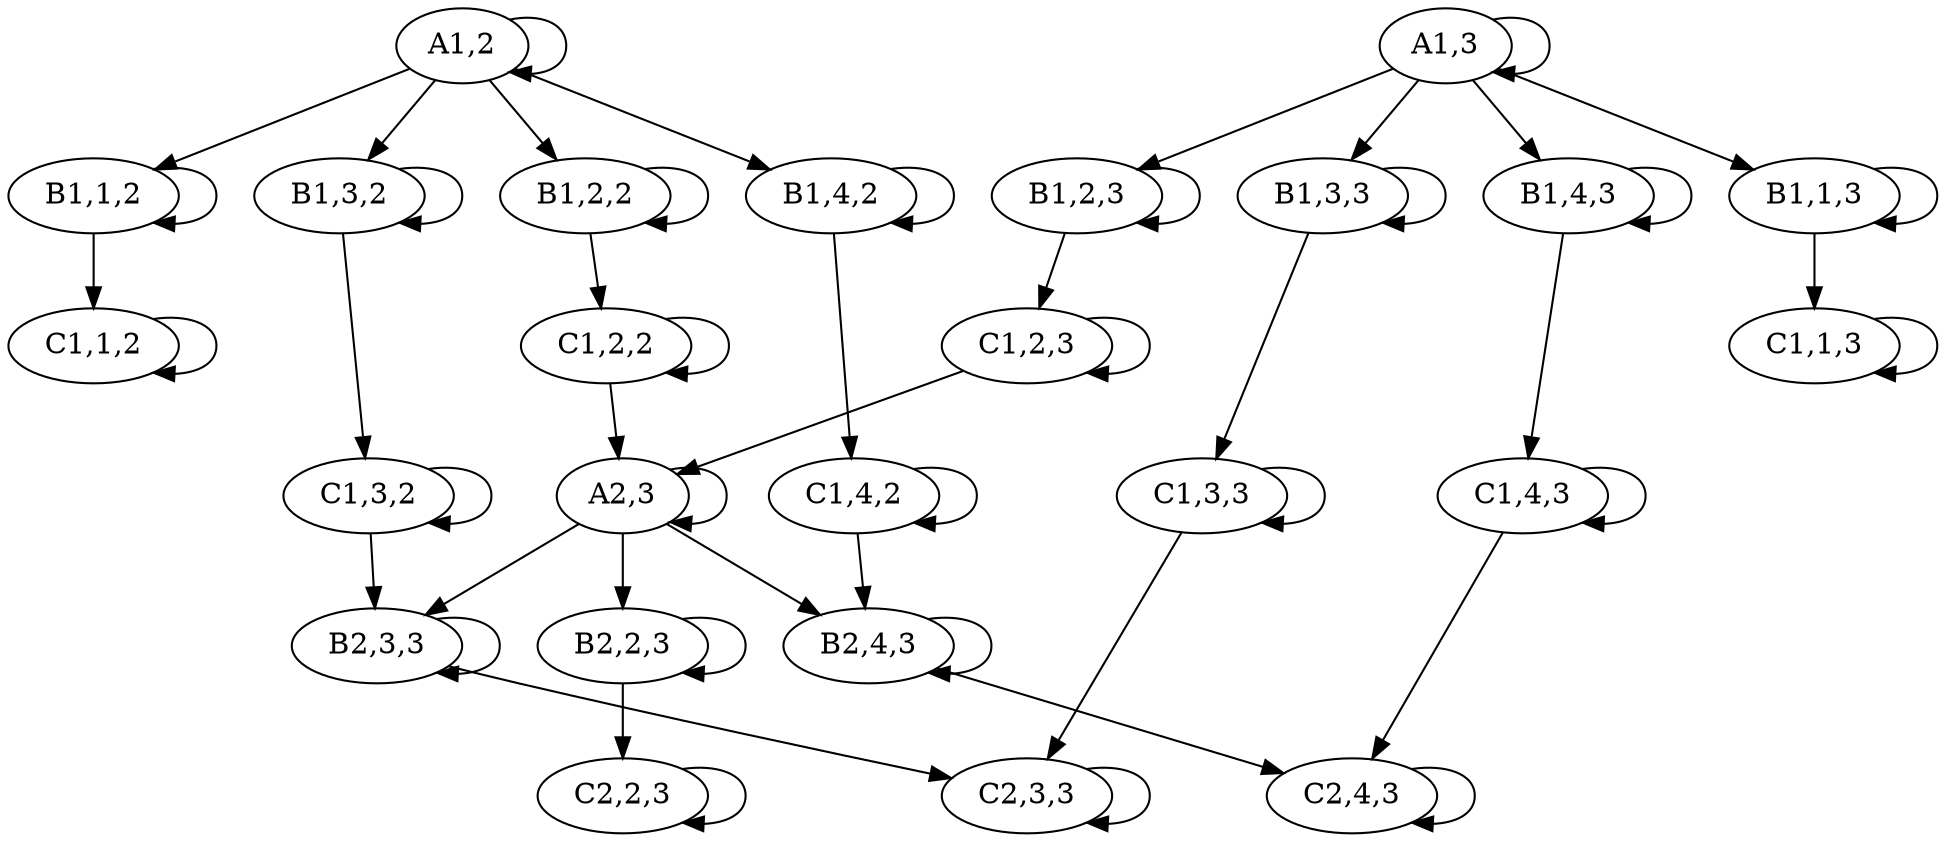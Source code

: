digraph "Hesse diagram" {
	0 [label="A1,2"]
	1 [label="B1,1,2"]
	2 [label="B1,2,2"]
	3 [label="B1,3,2"]
	4 [label="B1,4,2"]
	5 [label="C1,1,2"]
	6 [label="C1,2,2"]
	7 [label="C1,3,2"]
	8 [label="C1,4,2"]
	9 [label="A1,3"]
	10 [label="B1,1,3"]
	11 [label="B1,2,3"]
	12 [label="B1,3,3"]
	13 [label="B1,4,3"]
	14 [label="C1,1,3"]
	15 [label="C1,2,3"]
	16 [label="C1,3,3"]
	17 [label="C1,4,3"]
	18 [label="A2,3"]
	19 [label="B2,2,3"]
	20 [label="B2,3,3"]
	21 [label="B2,4,3"]
	22 [label="C2,2,3"]
	23 [label="C2,3,3"]
	24 [label="C2,4,3"]
	0 -> 0
	0 -> 1
	0 -> 2
	0 -> 3
	0 -> 4
	1 -> 1
	1 -> 5
	2 -> 2
	2 -> 6
	3 -> 3
	3 -> 7
	4 -> 4
	4 -> 8
	5 -> 5
	6 -> 6
	6 -> 18
	7 -> 7
	7 -> 20
	8 -> 8
	8 -> 21
	9 -> 9
	9 -> 10
	9 -> 11
	9 -> 12
	9 -> 13
	10 -> 10
	10 -> 14
	11 -> 11
	11 -> 15
	12 -> 12
	12 -> 16
	13 -> 13
	13 -> 17
	14 -> 14
	15 -> 15
	15 -> 18
	16 -> 16
	16 -> 23
	17 -> 17
	17 -> 24
	18 -> 18
	18 -> 19
	18 -> 20
	18 -> 21
	19 -> 19
	19 -> 22
	20 -> 20
	20 -> 23
	21 -> 21
	21 -> 24
	22 -> 22
	23 -> 23
	24 -> 24
}
